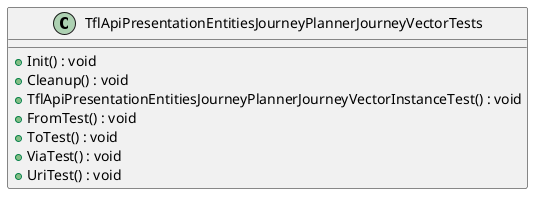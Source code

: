 @startuml
class TflApiPresentationEntitiesJourneyPlannerJourneyVectorTests {
    + Init() : void
    + Cleanup() : void
    + TflApiPresentationEntitiesJourneyPlannerJourneyVectorInstanceTest() : void
    + FromTest() : void
    + ToTest() : void
    + ViaTest() : void
    + UriTest() : void
}
@enduml
